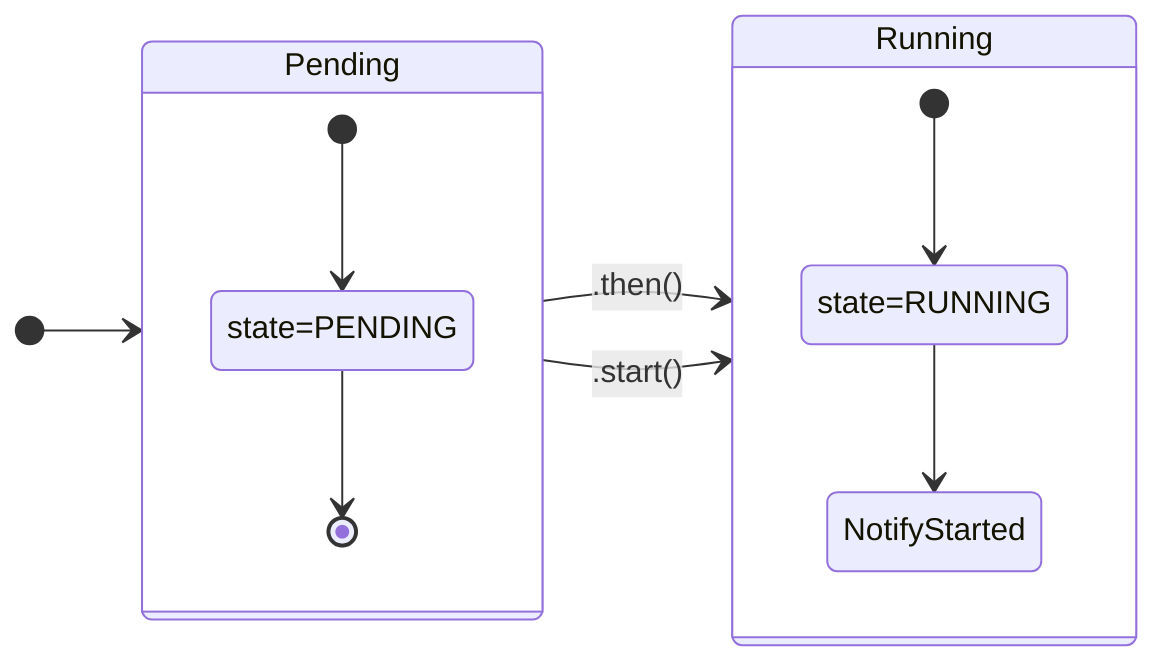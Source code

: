 stateDiagram-v2
    direction LR
    [*] --> Pending
    Pending --> Running : .then()
    Pending --> Running : .start()

    state Pending {
      [*] --> state=PENDING
      state=PENDING --> [*]
    }

    state Running {
      [*] --> state=RUNNING
      state=RUNNING --> NotifyStarted
    }